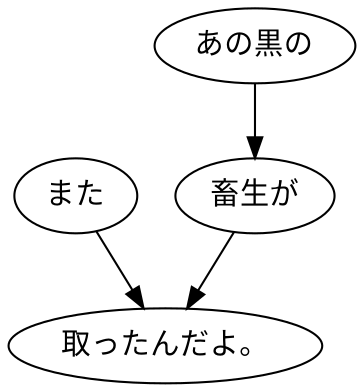 digraph graph731 {
	node0 [label="また"];
	node1 [label="あの黒の"];
	node2 [label="畜生が"];
	node3 [label="取ったんだよ。"];
	node0 -> node3;
	node1 -> node2;
	node2 -> node3;
}
